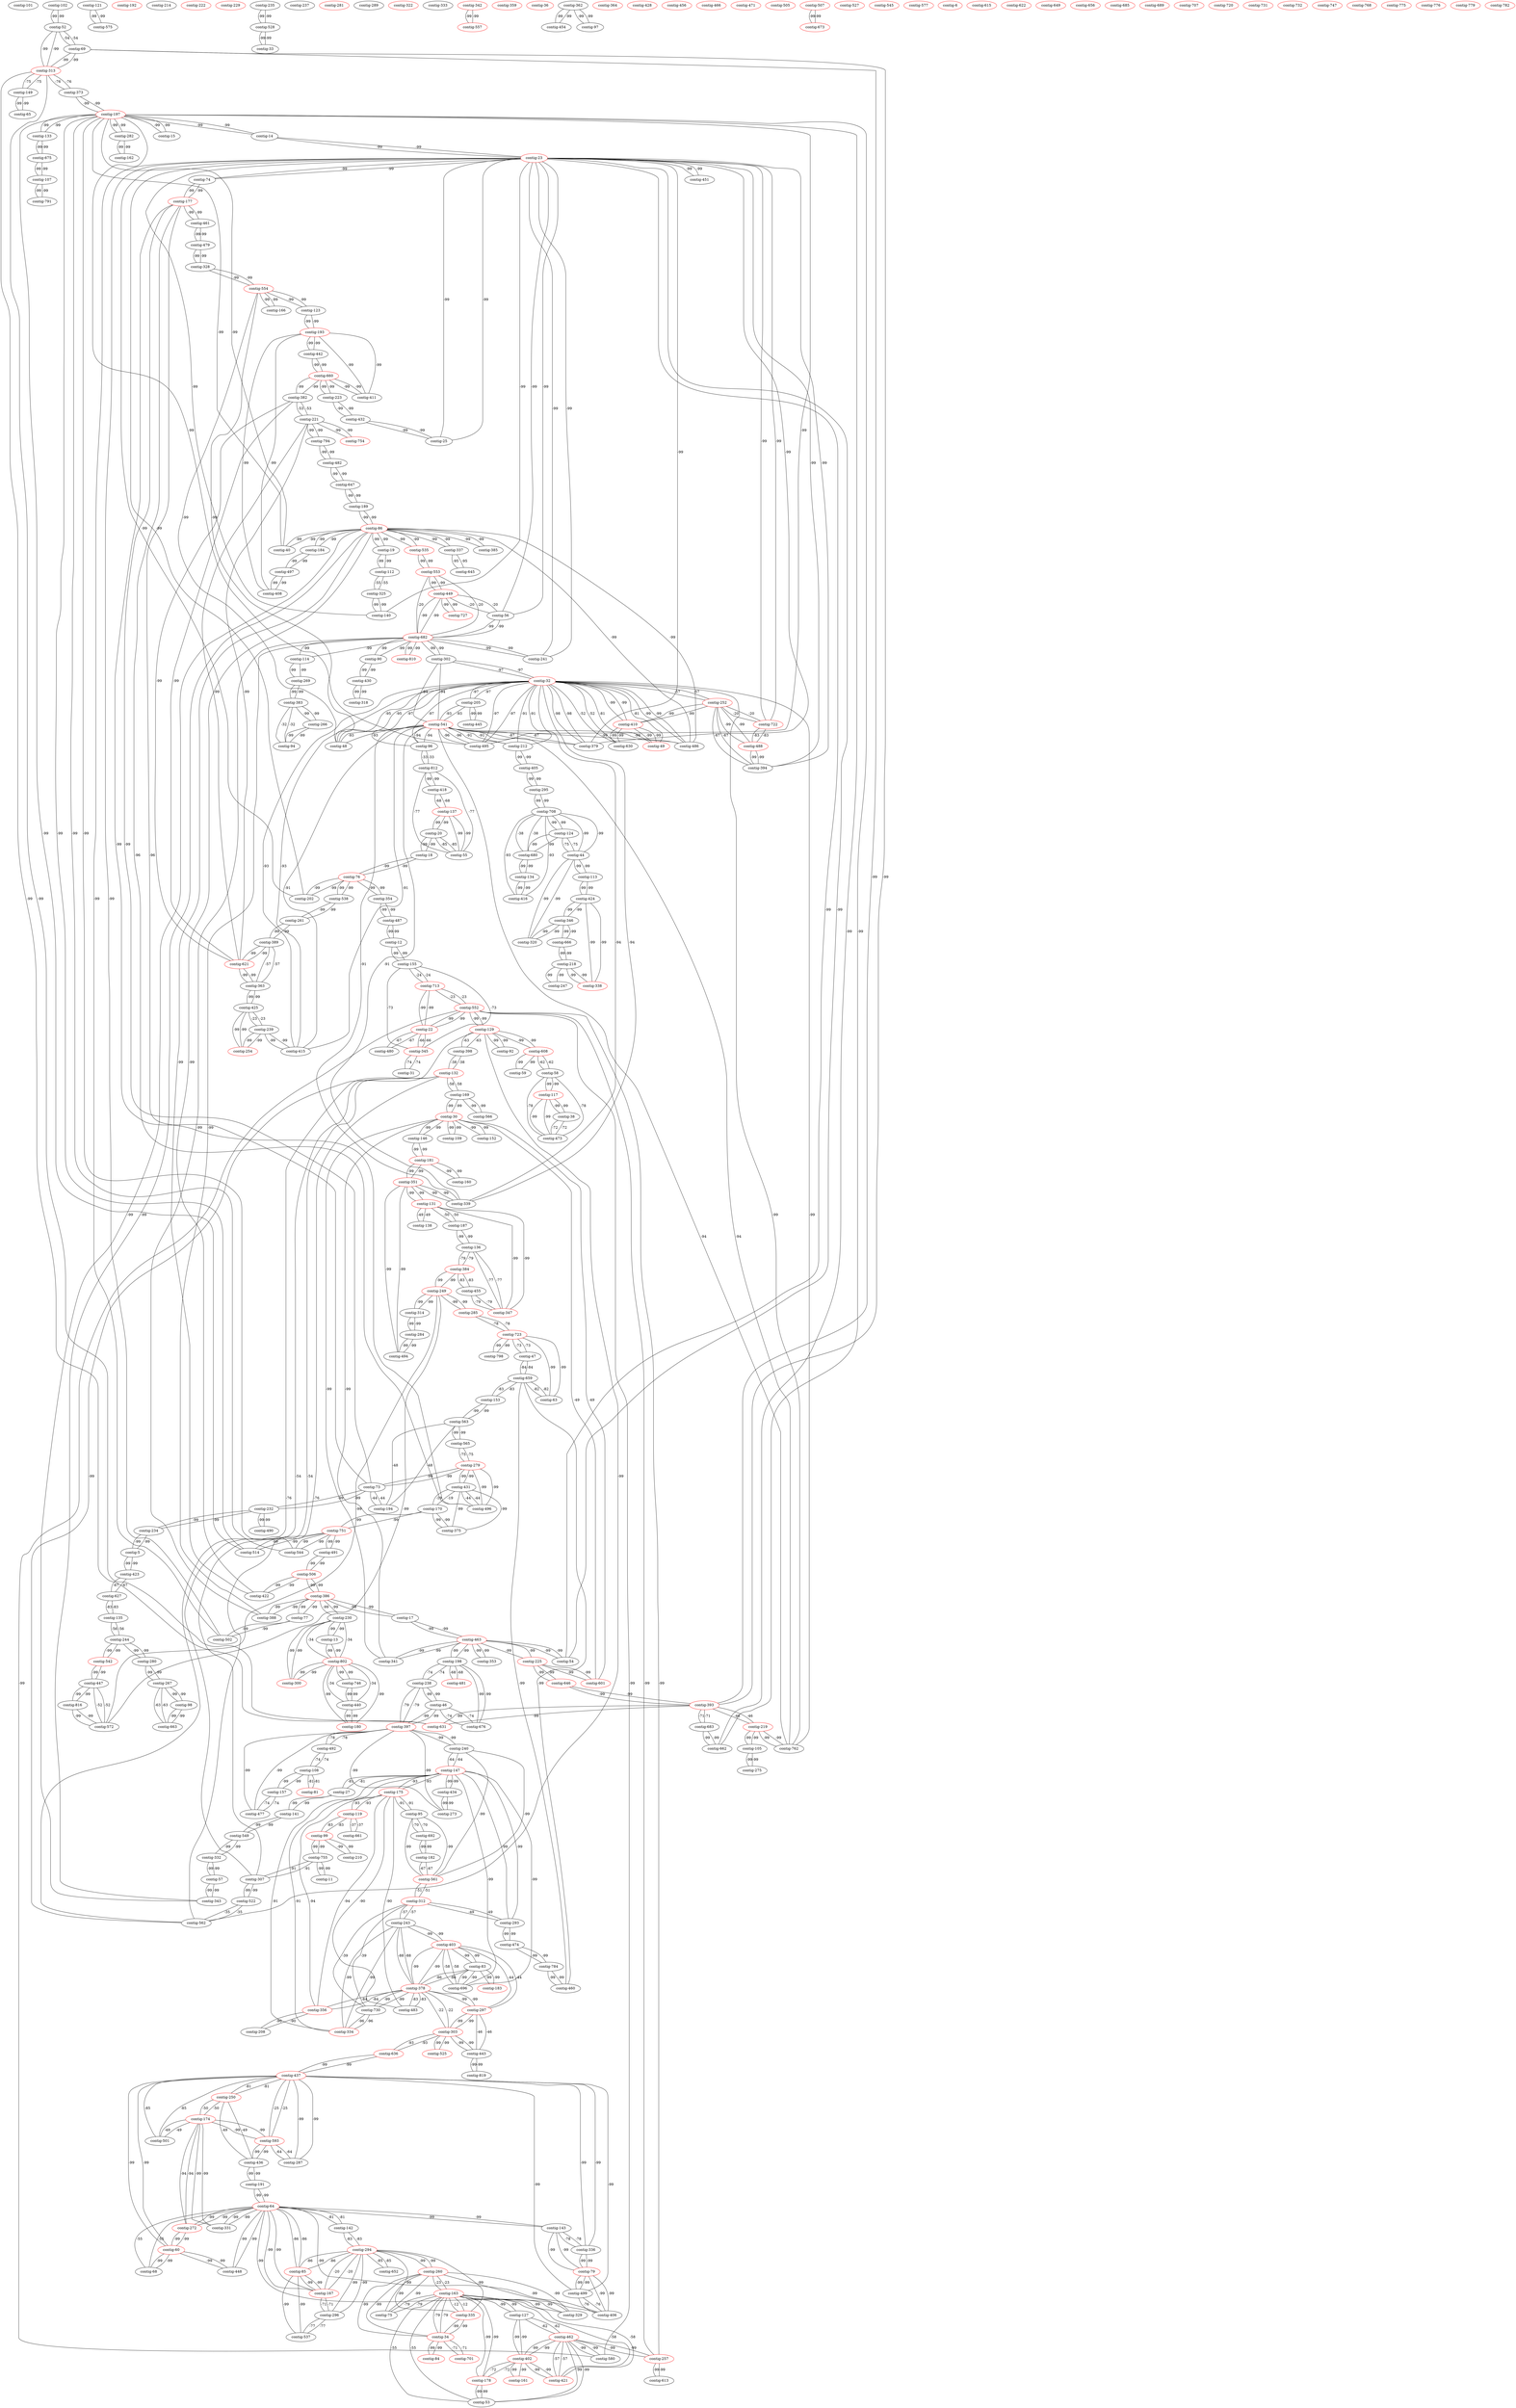 graph {
0 [color="black" label="contig-101"];
1 [color="black" label="contig-102"];
2 [color="black" label="contig-105"];
3 [color="black" label="contig-107"];
4 [color="black" label="contig-108"];
5 [color="black" label="contig-109"];
6 [color="black" label="contig-11"];
7 [color="black" label="contig-112"];
8 [color="black" label="contig-113"];
9 [color="black" label="contig-114"];
10 [color="red" label="contig-117"];
11 [color="red" label="contig-119"];
12 [color="black" label="contig-12"];
13 [color="black" label="contig-121"];
14 [color="black" label="contig-123"];
15 [color="black" label="contig-124"];
16 [color="black" label="contig-127"];
17 [color="red" label="contig-129"];
18 [color="black" label="contig-13"];
19 [color="red" label="contig-131"];
20 [color="red" label="contig-132"];
21 [color="black" label="contig-133"];
22 [color="black" label="contig-134"];
23 [color="black" label="contig-135"];
24 [color="black" label="contig-136"];
25 [color="red" label="contig-137"];
26 [color="black" label="contig-138"];
27 [color="black" label="contig-14"];
28 [color="black" label="contig-140"];
29 [color="black" label="contig-141"];
30 [color="black" label="contig-142"];
31 [color="black" label="contig-143"];
32 [color="black" label="contig-146"];
33 [color="red" label="contig-147"];
34 [color="black" label="contig-149"];
35 [color="black" label="contig-15"];
36 [color="black" label="contig-152"];
37 [color="black" label="contig-153"];
38 [color="black" label="contig-155"];
39 [color="black" label="contig-157"];
40 [color="black" label="contig-160"];
41 [color="red" label="contig-161"];
42 [color="black" label="contig-162"];
43 [color="red" label="contig-163"];
44 [color="black" label="contig-166"];
45 [color="red" label="contig-167"];
46 [color="black" label="contig-169"];
47 [color="black" label="contig-17"];
48 [color="black" label="contig-170"];
49 [color="red" label="contig-174"];
50 [color="red" label="contig-175"];
51 [color="red" label="contig-177"];
52 [color="red" label="contig-178"];
53 [color="black" label="contig-18"];
54 [color="red" label="contig-180"];
55 [color="red" label="contig-181"];
56 [color="black" label="contig-182"];
57 [color="red" label="contig-183"];
58 [color="black" label="contig-184"];
59 [color="black" label="contig-187"];
60 [color="black" label="contig-189"];
61 [color="black" label="contig-19"];
62 [color="black" label="contig-191"];
63 [color="red" label="contig-192"];
64 [color="red" label="contig-193"];
65 [color="black" label="contig-194"];
66 [color="red" label="contig-197"];
67 [color="black" label="contig-198"];
68 [color="black" label="contig-20"];
69 [color="black" label="contig-202"];
70 [color="black" label="contig-205"];
71 [color="black" label="contig-208"];
72 [color="black" label="contig-210"];
73 [color="black" label="contig-212"];
74 [color="black" label="contig-214"];
75 [color="black" label="contig-218"];
76 [color="red" label="contig-219"];
77 [color="red" label="contig-22"];
78 [color="black" label="contig-221"];
79 [color="red" label="contig-222"];
80 [color="black" label="contig-223"];
81 [color="red" label="contig-225"];
82 [color="red" label="contig-229"];
83 [color="red" label="contig-23"];
84 [color="black" label="contig-230"];
85 [color="black" label="contig-232"];
86 [color="black" label="contig-234"];
87 [color="black" label="contig-235"];
88 [color="black" label="contig-237"];
89 [color="black" label="contig-238"];
90 [color="black" label="contig-239"];
91 [color="black" label="contig-240"];
92 [color="black" label="contig-241"];
93 [color="black" label="contig-243"];
94 [color="black" label="contig-244"];
95 [color="black" label="contig-247"];
96 [color="red" label="contig-249"];
97 [color="black" label="contig-25"];
98 [color="red" label="contig-250"];
99 [color="red" label="contig-252"];
100 [color="red" label="contig-254"];
101 [color="red" label="contig-257"];
102 [color="red" label="contig-260"];
103 [color="black" label="contig-261"];
104 [color="black" label="contig-266"];
105 [color="black" label="contig-267"];
106 [color="black" label="contig-269"];
107 [color="black" label="contig-27"];
108 [color="red" label="contig-272"];
109 [color="black" label="contig-273"];
110 [color="black" label="contig-275"];
111 [color="red" label="contig-279"];
112 [color="black" label="contig-280"];
113 [color="red" label="contig-281"];
114 [color="black" label="contig-282"];
115 [color="black" label="contig-284"];
116 [color="red" label="contig-285"];
117 [color="black" label="contig-287"];
118 [color="black" label="contig-289"];
119 [color="black" label="contig-293"];
120 [color="red" label="contig-294"];
121 [color="black" label="contig-295"];
122 [color="black" label="contig-296"];
123 [color="red" label="contig-297"];
124 [color="red" label="contig-30"];
125 [color="red" label="contig-300"];
126 [color="black" label="contig-302"];
127 [color="red" label="contig-303"];
128 [color="black" label="contig-307"];
129 [color="black" label="contig-31"];
130 [color="red" label="contig-312"];
131 [color="red" label="contig-313"];
132 [color="black" label="contig-314"];
133 [color="black" label="contig-318"];
134 [color="red" label="contig-32"];
135 [color="black" label="contig-320"];
136 [color="red" label="contig-322"];
137 [color="black" label="contig-325"];
138 [color="black" label="contig-328"];
139 [color="black" label="contig-329"];
140 [color="black" label="contig-33"];
141 [color="black" label="contig-331"];
142 [color="black" label="contig-332"];
143 [color="black" label="contig-333"];
144 [color="red" label="contig-334"];
145 [color="red" label="contig-335"];
146 [color="black" label="contig-336"];
147 [color="black" label="contig-337"];
148 [color="red" label="contig-338"];
149 [color="black" label="contig-339"];
150 [color="red" label="contig-34"];
151 [color="black" label="contig-341"];
152 [color="red" label="contig-342"];
153 [color="black" label="contig-343"];
154 [color="red" label="contig-345"];
155 [color="black" label="contig-346"];
156 [color="red" label="contig-347"];
157 [color="red" label="contig-351"];
158 [color="black" label="contig-353"];
159 [color="black" label="contig-354"];
160 [color="red" label="contig-356"];
161 [color="red" label="contig-359"];
162 [color="red" label="contig-36"];
163 [color="black" label="contig-362"];
164 [color="black" label="contig-363"];
165 [color="red" label="contig-364"];
166 [color="black" label="contig-373"];
167 [color="black" label="contig-375"];
168 [color="red" label="contig-378"];
169 [color="black" label="contig-379"];
170 [color="black" label="contig-38"];
171 [color="black" label="contig-382"];
172 [color="black" label="contig-383"];
173 [color="red" label="contig-384"];
174 [color="black" label="contig-385"];
175 [color="red" label="contig-386"];
176 [color="black" label="contig-388"];
177 [color="black" label="contig-389"];
178 [color="red" label="contig-393"];
179 [color="black" label="contig-394"];
180 [color="red" label="contig-397"];
181 [color="black" label="contig-398"];
182 [color="black" label="contig-40"];
183 [color="red" label="contig-402"];
184 [color="red" label="contig-403"];
185 [color="black" label="contig-405"];
186 [color="black" label="contig-406"];
187 [color="black" label="contig-408"];
188 [color="red" label="contig-410"];
189 [color="black" label="contig-411"];
190 [color="black" label="contig-415"];
191 [color="black" label="contig-416"];
192 [color="black" label="contig-418"];
193 [color="red" label="contig-421"];
194 [color="black" label="contig-422"];
195 [color="black" label="contig-423"];
196 [color="black" label="contig-424"];
197 [color="black" label="contig-425"];
198 [color="red" label="contig-428"];
199 [color="black" label="contig-430"];
200 [color="black" label="contig-431"];
201 [color="black" label="contig-432"];
202 [color="black" label="contig-434"];
203 [color="black" label="contig-436"];
204 [color="red" label="contig-437"];
205 [color="black" label="contig-44"];
206 [color="black" label="contig-440"];
207 [color="black" label="contig-442"];
208 [color="black" label="contig-443"];
209 [color="black" label="contig-445"];
210 [color="black" label="contig-447"];
211 [color="black" label="contig-448"];
212 [color="red" label="contig-449"];
213 [color="black" label="contig-451"];
214 [color="black" label="contig-454"];
215 [color="black" label="contig-455"];
216 [color="red" label="contig-456"];
217 [color="black" label="contig-46"];
218 [color="black" label="contig-460"];
219 [color="black" label="contig-461"];
220 [color="red" label="contig-462"];
221 [color="red" label="contig-463"];
222 [color="red" label="contig-466"];
223 [color="black" label="contig-47"];
224 [color="red" label="contig-471"];
225 [color="black" label="contig-473"];
226 [color="black" label="contig-474"];
227 [color="black" label="contig-477"];
228 [color="black" label="contig-479"];
229 [color="black" label="contig-48"];
230 [color="black" label="contig-480"];
231 [color="red" label="contig-481"];
232 [color="black" label="contig-482"];
233 [color="black" label="contig-483"];
234 [color="black" label="contig-486"];
235 [color="black" label="contig-487"];
236 [color="red" label="contig-488"];
237 [color="red" label="contig-49"];
238 [color="black" label="contig-490"];
239 [color="black" label="contig-491"];
240 [color="black" label="contig-492"];
241 [color="black" label="contig-494"];
242 [color="black" label="contig-495"];
243 [color="black" label="contig-496"];
244 [color="black" label="contig-497"];
245 [color="black" label="contig-499"];
246 [color="black" label="contig-5"];
247 [color="black" label="contig-501"];
248 [color="black" label="contig-502"];
249 [color="red" label="contig-505"];
250 [color="red" label="contig-506"];
251 [color="red" label="contig-507"];
252 [color="black" label="contig-514"];
253 [color="black" label="contig-52"];
254 [color="black" label="contig-522"];
255 [color="red" label="contig-525"];
256 [color="red" label="contig-527"];
257 [color="black" label="contig-528"];
258 [color="black" label="contig-53"];
259 [color="red" label="contig-535"];
260 [color="black" label="contig-537"];
261 [color="black" label="contig-538"];
262 [color="black" label="contig-54"];
263 [color="red" label="contig-541"];
264 [color="red" label="contig-542"];
265 [color="black" label="contig-544"];
266 [color="red" label="contig-545"];
267 [color="black" label="contig-549"];
268 [color="black" label="contig-55"];
269 [color="red" label="contig-552"];
270 [color="red" label="contig-553"];
271 [color="red" label="contig-554"];
272 [color="red" label="contig-557"];
273 [color="black" label="contig-56"];
274 [color="red" label="contig-561"];
275 [color="black" label="contig-562"];
276 [color="black" label="contig-563"];
277 [color="black" label="contig-565"];
278 [color="black" label="contig-566"];
279 [color="black" label="contig-57"];
280 [color="black" label="contig-572"];
281 [color="black" label="contig-575"];
282 [color="red" label="contig-577"];
283 [color="black" label="contig-58"];
284 [color="black" label="contig-580"];
285 [color="black" label="contig-59"];
286 [color="red" label="contig-593"];
287 [color="red" label="contig-6"];
288 [color="red" label="contig-60"];
289 [color="red" label="contig-601"];
290 [color="red" label="contig-608"];
291 [color="black" label="contig-613"];
292 [color="red" label="contig-615"];
293 [color="red" label="contig-621"];
294 [color="red" label="contig-622"];
295 [color="black" label="contig-627"];
296 [color="black" label="contig-63"];
297 [color="black" label="contig-630"];
298 [color="red" label="contig-631"];
299 [color="red" label="contig-636"];
300 [color="red" label="contig-64"];
301 [color="black" label="contig-645"];
302 [color="red" label="contig-646"];
303 [color="black" label="contig-647"];
304 [color="red" label="contig-649"];
305 [color="black" label="contig-65"];
306 [color="black" label="contig-652"];
307 [color="red" label="contig-656"];
308 [color="black" label="contig-659"];
309 [color="red" label="contig-660"];
310 [color="black" label="contig-661"];
311 [color="black" label="contig-662"];
312 [color="black" label="contig-663"];
313 [color="black" label="contig-666"];
314 [color="red" label="contig-673"];
315 [color="black" label="contig-675"];
316 [color="black" label="contig-676"];
317 [color="black" label="contig-68"];
318 [color="black" label="contig-680"];
319 [color="red" label="contig-682"];
320 [color="black" label="contig-683"];
321 [color="red" label="contig-685"];
322 [color="red" label="contig-689"];
323 [color="black" label="contig-69"];
324 [color="black" label="contig-692"];
325 [color="black" label="contig-696"];
326 [color="red" label="contig-701"];
327 [color="red" label="contig-707"];
328 [color="black" label="contig-708"];
329 [color="red" label="contig-713"];
330 [color="red" label="contig-720"];
331 [color="red" label="contig-722"];
332 [color="red" label="contig-723"];
333 [color="red" label="contig-727"];
334 [color="black" label="contig-73"];
335 [color="black" label="contig-730"];
336 [color="red" label="contig-731"];
337 [color="red" label="contig-732"];
338 [color="black" label="contig-74"];
339 [color="black" label="contig-746"];
340 [color="red" label="contig-747"];
341 [color="black" label="contig-75"];
342 [color="red" label="contig-751"];
343 [color="red" label="contig-754"];
344 [color="black" label="contig-755"];
345 [color="red" label="contig-76"];
346 [color="black" label="contig-762"];
347 [color="red" label="contig-768"];
348 [color="black" label="contig-77"];
349 [color="red" label="contig-775"];
350 [color="red" label="contig-776"];
351 [color="red" label="contig-779"];
352 [color="red" label="contig-782"];
353 [color="black" label="contig-784"];
354 [color="red" label="contig-79"];
355 [color="black" label="contig-791"];
356 [color="black" label="contig-794"];
357 [color="black" label="contig-798"];
358 [color="red" label="contig-802"];
359 [color="red" label="contig-81"];
360 [color="red" label="contig-810"];
361 [color="black" label="contig-812"];
362 [color="black" label="contig-816"];
363 [color="black" label="contig-819"];
364 [color="black" label="contig-83"];
365 [color="red" label="contig-84"];
366 [color="red" label="contig-85"];
367 [color="red" label="contig-86"];
368 [color="black" label="contig-90"];
369 [color="black" label="contig-92"];
370 [color="black" label="contig-94"];
371 [color="black" label="contig-95"];
372 [color="black" label="contig-96"];
373 [color="black" label="contig-97"];
374 [color="black" label="contig-98"];
375 [color="red" label="contig-99"];
142 -- 279 [color="black" label="-99"];
142 -- 267 [color="black" label="-99"];
141 -- 300 [color="black" label="-99"];
141 -- 49 [color="black" label="-99"];
146 -- 31 [color="black" label="-78"];
146 -- 354 [color="black" label="-99"];
146 -- 204 [color="black" label="-99"];
147 -- 301 [color="black" label="-95"];
147 -- 367 [color="black" label="-99"];
144 -- 33 [color="black" label="-91"];
144 -- 335 [color="black" label="-96"];
144 -- 93 [color="black" label="-99"];
145 -- 43 [color="black" label="-12"];
145 -- 150 [color="black" label="-99"];
145 -- 120 [color="black" label="-99"];
148 -- 196 [color="black" label="-99"];
148 -- 75 [color="black" label="-99"];
149 -- 263 [color="black" label="-91"];
149 -- 134 [color="black" label="-94"];
149 -- 157 [color="black" label="-99"];
137 -- 28 [color="black" label="-99"];
137 -- 7 [color="black" label="-55"];
135 -- 205 [color="black" label="-99"];
135 -- 155 [color="black" label="-99"];
139 -- 43 [color="black" label="-99"];
139 -- 102 [color="black" label="-99"];
138 -- 228 [color="black" label="-99"];
138 -- 271 [color="black" label="-99"];
358 -- 339 [color="black" label="-99"];
358 -- 206 [color="black" label="-34"];
358 -- 125 [color="black" label="-99"];
358 -- 84 [color="black" label="-34"];
358 -- 54 [color="black" label="-99"];
358 -- 18 [color="black" label="-99"];
363 -- 208 [color="black" label="-99"];
362 -- 280 [color="black" label="-99"];
362 -- 210 [color="black" label="-99"];
361 -- 268 [color="black" label="-77"];
361 -- 192 [color="black" label="-99"];
361 -- 372 [color="black" label="-33"];
360 -- 319 [color="black" label="-99"];
319 -- 360 [color="black" label="-99"];
319 -- 270 [color="black" label="-20"];
319 -- 212 [color="black" label="-99"];
319 -- 176 [color="black" label="-99"];
319 -- 273 [color="black" label="-99"];
319 -- 92 [color="black" label="-99"];
319 -- 9 [color="black" label="-99"];
319 -- 368 [color="black" label="-99"];
319 -- 126 [color="black" label="-99"];
320 -- 178 [color="black" label="-71"];
320 -- 311 [color="black" label="-99"];
318 -- 22 [color="black" label="-99"];
318 -- 328 [color="black" label="-38"];
318 -- 15 [color="black" label="-99"];
325 -- 33 [color="black" label="-99"];
325 -- 184 [color="black" label="-58"];
325 -- 364 [color="black" label="-99"];
324 -- 56 [color="black" label="-99"];
324 -- 371 [color="black" label="-70"];
179 -- 99 [color="black" label="-67"];
179 -- 236 [color="black" label="-99"];
179 -- 83 [color="black" label="-99"];
180 -- 89 [color="black" label="-79"];
180 -- 217 [color="black" label="-99"];
180 -- 227 [color="black" label="-99"];
180 -- 240 [color="black" label="-78"];
180 -- 109 [color="black" label="-99"];
180 -- 91 [color="black" label="-99"];
178 -- 320 [color="black" label="-71"];
178 -- 76 [color="black" label="-46"];
178 -- 302 [color="black" label="-99"];
178 -- 323 [color="black" label="-99"];
178 -- 298 [color="black" label="-99"];
181 -- 20 [color="black" label="-38"];
181 -- 17 [color="black" label="-63"];
175 -- 176 [color="black" label="-99"];
175 -- 84 [color="black" label="-99"];
175 -- 47 [color="black" label="-99"];
175 -- 250 [color="black" label="-99"];
175 -- 348 [color="black" label="-99"];
174 -- 367 [color="black" label="-99"];
173 -- 96 [color="black" label="-99"];
173 -- 24 [color="black" label="-79"];
173 -- 215 [color="black" label="-83"];
172 -- 104 [color="black" label="-99"];
172 -- 370 [color="black" label="-32"];
172 -- 106 [color="black" label="-99"];
171 -- 78 [color="black" label="-53"];
171 -- 293 [color="black" label="-99"];
171 -- 309 [color="black" label="-99"];
177 -- 103 [color="black" label="-99"];
177 -- 293 [color="black" label="-99"];
177 -- 164 [color="black" label="-57"];
176 -- 319 [color="black" label="-99"];
176 -- 175 [color="black" label="-99"];
355 -- 3 [color="black" label="-99"];
356 -- 78 [color="black" label="-99"];
356 -- 232 [color="black" label="-99"];
357 -- 332 [color="black" label="-99"];
353 -- 226 [color="black" label="-99"];
353 -- 218 [color="black" label="-99"];
259 -- 367 [color="black" label="-99"];
259 -- 270 [color="black" label="-99"];
260 -- 122 [color="black" label="-77"];
260 -- 366 [color="black" label="-99"];
261 -- 103 [color="black" label="-99"];
261 -- 345 [color="black" label="-99"];
254 -- 128 [color="black" label="-99"];
254 -- 275 [color="black" label="-35"];
255 -- 127 [color="black" label="-99"];
257 -- 140 [color="black" label="-99"];
257 -- 87 [color="black" label="-99"];
252 -- 66 [color="black" label="-99"];
252 -- 342 [color="black" label="-99"];
247 -- 204 [color="black" label="-85"];
247 -- 49 [color="black" label="-49"];
248 -- 348 [color="black" label="-99"];
248 -- 83 [color="black" label="-99"];
251 -- 314 [color="black" label="-99"];
250 -- 194 [color="black" label="-99"];
250 -- 239 [color="black" label="-99"];
250 -- 175 [color="black" label="-99"];
78 -- 171 [color="black" label="-53"];
78 -- 293 [color="black" label="-99"];
78 -- 356 [color="black" label="-99"];
78 -- 343 [color="black" label="-99"];
80 -- 309 [color="black" label="-99"];
80 -- 201 [color="black" label="-99"];
81 -- 302 [color="black" label="-99"];
81 -- 289 [color="black" label="-99"];
81 -- 221 [color="black" label="-99"];
281 -- 13 [color="black" label="-99"];
280 -- 362 [color="black" label="-99"];
280 -- 210 [color="black" label="-52"];
280 -- 96 [color="black" label="-99"];
85 -- 86 [color="black" label="-99"];
85 -- 334 [color="black" label="-99"];
85 -- 238 [color="black" label="-99"];
84 -- 175 [color="black" label="-99"];
84 -- 358 [color="black" label="-34"];
84 -- 18 [color="black" label="-99"];
84 -- 125 [color="black" label="-99"];
87 -- 257 [color="black" label="-99"];
86 -- 246 [color="black" label="-99"];
86 -- 85 [color="black" label="-99"];
90 -- 190 [color="black" label="-99"];
90 -- 100 [color="black" label="-99"];
90 -- 197 [color="black" label="-23"];
89 -- 67 [color="black" label="-74"];
89 -- 180 [color="black" label="-79"];
89 -- 217 [color="black" label="-99"];
278 -- 46 [color="black" label="-99"];
277 -- 276 [color="black" label="-99"];
277 -- 111 [color="black" label="-75"];
276 -- 277 [color="black" label="-99"];
276 -- 65 [color="black" label="-48"];
276 -- 37 [color="black" label="-99"];
275 -- 17 [color="black" label="-99"];
275 -- 254 [color="black" label="-35"];
275 -- 20 [color="black" label="-76"];
274 -- 56 [color="black" label="-67"];
274 -- 91 [color="black" label="-99"];
274 -- 371 [color="black" label="-99"];
274 -- 130 [color="black" label="-51"];
329 -- 38 [color="black" label="-24"];
329 -- 269 [color="black" label="-23"];
329 -- 77 [color="black" label="-99"];
64 -- 189 [color="black" label="-99"];
64 -- 207 [color="black" label="-99"];
64 -- 14 [color="black" label="-99"];
64 -- 187 [color="black" label="-99"];
62 -- 203 [color="black" label="-99"];
62 -- 300 [color="black" label="-99"];
66 -- 182 [color="black" label="-99"];
66 -- 35 [color="black" label="-99"];
66 -- 27 [color="black" label="-99"];
66 -- 114 [color="black" label="-99"];
66 -- 311 [color="black" label="-99"];
66 -- 252 [color="black" label="-99"];
66 -- 265 [color="black" label="-99"];
66 -- 21 [color="black" label="-99"];
66 -- 166 [color="black" label="-99"];
66 -- 242 [color="black" label="-99"];
65 -- 334 [color="black" label="-44"];
65 -- 276 [color="black" label="-48"];
67 -- 221 [color="black" label="-99"];
67 -- 89 [color="black" label="-74"];
67 -- 316 [color="black" label="-99"];
67 -- 231 [color="black" label="-68"];
70 -- 263 [color="black" label="-93"];
70 -- 134 [color="black" label="-97"];
70 -- 209 [color="black" label="-99"];
69 -- 83 [color="black" label="-99"];
69 -- 345 [color="black" label="-99"];
71 -- 160 [color="black" label="-90"];
269 -- 101 [color="black" label="-99"];
269 -- 284 [color="black" label="-99"];
269 -- 329 [color="black" label="-23"];
269 -- 17 [color="black" label="-99"];
269 -- 77 [color="black" label="-99"];
270 -- 259 [color="black" label="-99"];
270 -- 319 [color="black" label="-20"];
270 -- 212 [color="black" label="-99"];
272 -- 152 [color="black" label="-99"];
271 -- 44 [color="black" label="-99"];
271 -- 14 [color="black" label="-99"];
271 -- 138 [color="black" label="-99"];
271 -- 229 [color="black" label="-99"];
328 -- 318 [color="black" label="-38"];
328 -- 15 [color="black" label="-99"];
328 -- 121 [color="black" label="-99"];
328 -- 205 [color="black" label="-99"];
328 -- 191 [color="black" label="-93"];
326 -- 150 [color="black" label="-71"];
58 -- 244 [color="black" label="-99"];
58 -- 367 [color="black" label="-99"];
59 -- 24 [color="black" label="-99"];
59 -- 19 [color="black" label="-50"];
55 -- 40 [color="black" label="-99"];
55 -- 32 [color="black" label="-99"];
55 -- 157 [color="black" label="-99"];
54 -- 206 [color="black" label="-99"];
54 -- 358 [color="black" label="-99"];
57 -- 364 [color="black" label="-99"];
56 -- 324 [color="black" label="-99"];
56 -- 274 [color="black" label="-67"];
60 -- 303 [color="black" label="-99"];
60 -- 367 [color="black" label="-99"];
76 -- 346 [color="black" label="-99"];
76 -- 2 [color="black" label="-99"];
76 -- 178 [color="black" label="-46"];
75 -- 95 [color="black" label="-99"];
75 -- 148 [color="black" label="-99"];
75 -- 313 [color="black" label="-99"];
72 -- 375 [color="black" label="-99"];
73 -- 263 [color="black" label="-91"];
73 -- 134 [color="black" label="-91"];
73 -- 185 [color="black" label="-99"];
265 -- 342 [color="black" label="-99"];
265 -- 66 [color="black" label="-99"];
263 -- 149 [color="black" label="-91"];
263 -- 70 [color="black" label="-93"];
263 -- 73 [color="black" label="-91"];
263 -- 229 [color="black" label="-93"];
263 -- 346 [color="black" label="-94"];
263 -- 190 [color="black" label="-91"];
263 -- 372 [color="black" label="-94"];
263 -- 169 [color="black" label="-87"];
263 -- 234 [color="black" label="-99"];
263 -- 242 [color="black" label="-96"];
263 -- 126 [color="black" label="-94"];
264 -- 94 [color="black" label="-99"];
264 -- 210 [color="black" label="-99"];
267 -- 29 [color="black" label="-99"];
267 -- 142 [color="black" label="-99"];
335 -- 168 [color="black" label="-99"];
335 -- 144 [color="black" label="-96"];
335 -- 130 [color="black" label="-39"];
52 -- 258 [color="black" label="-99"];
52 -- 183 [color="black" label="-72"];
52 -- 43 [color="black" label="-99"];
48 -- 342 [color="black" label="-99"];
48 -- 200 [color="black" label="-19"];
48 -- 167 [color="black" label="-99"];
49 -- 247 [color="black" label="-49"];
49 -- 286 [color="black" label="-99"];
49 -- 98 [color="black" label="-50"];
49 -- 141 [color="black" label="-99"];
49 -- 108 [color="black" label="-94"];
50 -- 33 [color="black" label="-93"];
50 -- 11 [color="black" label="-93"];
50 -- 371 [color="black" label="-91"];
50 -- 160 [color="black" label="-94"];
50 -- 233 [color="black" label="-90"];
51 -- 338 [color="black" label="-99"];
51 -- 219 [color="black" label="-99"];
51 -- 334 [color="black" label="-99"];
51 -- 243 [color="black" label="-96"];
106 -- 9 [color="black" label="-99"];
106 -- 172 [color="black" label="-99"];
104 -- 370 [color="black" label="-99"];
104 -- 172 [color="black" label="-99"];
105 -- 112 [color="black" label="-99"];
105 -- 312 [color="black" label="-63"];
105 -- 374 [color="black" label="-99"];
102 -- 120 [color="black" label="-99"];
102 -- 139 [color="black" label="-99"];
102 -- 43 [color="black" label="-23"];
102 -- 341 [color="black" label="-99"];
102 -- 150 [color="black" label="-99"];
103 -- 177 [color="black" label="-99"];
103 -- 261 [color="black" label="-99"];
332 -- 116 [color="black" label="-78"];
332 -- 357 [color="black" label="-99"];
332 -- 223 [color="black" label="-73"];
332 -- 296 [color="black" label="-99"];
331 -- 83 [color="black" label="-99"];
331 -- 99 [color="black" label="-20"];
331 -- 236 [color="black" label="-83"];
333 -- 212 [color="black" label="-99"];
46 -- 278 [color="black" label="-99"];
46 -- 20 [color="black" label="-58"];
46 -- 124 [color="black" label="-99"];
43 -- 52 [color="black" label="-99"];
43 -- 258 [color="black" label="-55"];
43 -- 16 [color="black" label="-99"];
43 -- 193 [color="black" label="-58"];
43 -- 145 [color="black" label="-12"];
43 -- 139 [color="black" label="-99"];
43 -- 102 [color="black" label="-23"];
43 -- 341 [color="black" label="-79"];
43 -- 150 [color="black" label="-79"];
42 -- 114 [color="black" label="-99"];
41 -- 183 [color="black" label="-99"];
40 -- 55 [color="black" label="-99"];
45 -- 300 [color="black" label="-99"];
45 -- 120 [color="black" label="-20"];
45 -- 122 [color="black" label="-71"];
45 -- 366 [color="black" label="-99"];
44 -- 271 [color="black" label="-99"];
111 -- 277 [color="black" label="-75"];
111 -- 200 [color="black" label="-99"];
111 -- 334 [color="black" label="-99"];
111 -- 243 [color="black" label="-99"];
110 -- 2 [color="black" label="-99"];
109 -- 202 [color="black" label="-99"];
109 -- 180 [color="black" label="-99"];
108 -- 300 [color="black" label="-99"];
108 -- 49 [color="black" label="-94"];
108 -- 288 [color="black" label="-99"];
182 -- 367 [color="black" label="-99"];
182 -- 66 [color="black" label="-99"];
205 -- 135 [color="black" label="-99"];
205 -- 8 [color="black" label="-99"];
205 -- 328 [color="black" label="-99"];
205 -- 15 [color="black" label="-75"];
217 -- 180 [color="black" label="-99"];
217 -- 89 [color="black" label="-99"];
217 -- 316 [color="black" label="-74"];
223 -- 308 [color="black" label="-84"];
223 -- 332 [color="black" label="-73"];
229 -- 263 [color="black" label="-93"];
229 -- 134 [color="black" label="-95"];
229 -- 271 [color="black" label="-99"];
237 -- 134 [color="black" label="-81"];
237 -- 188 [color="black" label="-99"];
39 -- 4 [color="black" label="-99"];
39 -- 227 [color="black" label="-74"];
38 -- 12 [color="black" label="-99"];
38 -- 329 [color="black" label="-24"];
38 -- 154 [color="black" label="-73"];
36 -- 124 [color="black" label="-99"];
37 -- 276 [color="black" label="-99"];
37 -- 308 [color="black" label="-83"];
343 -- 78 [color="black" label="-99"];
344 -- 375 [color="black" label="-99"];
344 -- 6 [color="black" label="-99"];
344 -- 128 [color="black" label="-91"];
342 -- 265 [color="black" label="-99"];
342 -- 239 [color="black" label="-99"];
342 -- 252 [color="black" label="-99"];
342 -- 48 [color="black" label="-99"];
258 -- 52 [color="black" label="-99"];
258 -- 43 [color="black" label="-55"];
258 -- 220 [color="black" label="-99"];
253 -- 323 [color="black" label="-54"];
253 -- 131 [color="black" label="-99"];
253 -- 1 [color="black" label="-99"];
279 -- 153 [color="black" label="-99"];
279 -- 142 [color="black" label="-99"];
273 -- 83 [color="black" label="-99"];
273 -- 319 [color="black" label="-99"];
273 -- 212 [color="black" label="-20"];
268 -- 361 [color="black" label="-77"];
268 -- 25 [color="black" label="-99"];
268 -- 68 [color="black" label="-85"];
262 -- 83 [color="black" label="-99"];
262 -- 221 [color="black" label="-99"];
285 -- 290 [color="black" label="-99"];
283 -- 290 [color="black" label="-62"];
283 -- 10 [color="black" label="-99"];
283 -- 225 [color="black" label="-78"];
93 -- 184 [color="black" label="-99"];
93 -- 168 [color="black" label="-88"];
93 -- 144 [color="black" label="-99"];
93 -- 130 [color="black" label="-57"];
91 -- 274 [color="black" label="-99"];
91 -- 33 [color="black" label="-64"];
91 -- 180 [color="black" label="-99"];
92 -- 83 [color="black" label="-99"];
92 -- 319 [color="black" label="-99"];
95 -- 75 [color="black" label="-99"];
94 -- 112 [color="black" label="-99"];
94 -- 264 [color="black" label="-99"];
94 -- 23 [color="black" label="-56"];
96 -- 280 [color="black" label="-99"];
96 -- 116 [color="black" label="-99"];
96 -- 173 [color="black" label="-99"];
96 -- 132 [color="black" label="-99"];
286 -- 117 [color="black" label="-64"];
286 -- 204 [color="black" label="-25"];
286 -- 49 [color="black" label="-99"];
286 -- 203 [color="black" label="-99"];
339 -- 358 [color="black" label="-99"];
339 -- 206 [color="black" label="-99"];
29 -- 267 [color="black" label="-99"];
29 -- 107 [color="black" label="-99"];
28 -- 83 [color="black" label="-99"];
28 -- 137 [color="black" label="-99"];
31 -- 300 [color="black" label="-99"];
31 -- 146 [color="black" label="-78"];
31 -- 354 [color="black" label="-99"];
30 -- 300 [color="black" label="-81"];
30 -- 120 [color="black" label="-83"];
33 -- 91 [color="black" label="-64"];
33 -- 107 [color="black" label="-81"];
33 -- 119 [color="black" label="-99"];
33 -- 202 [color="black" label="-99"];
33 -- 144 [color="black" label="-91"];
33 -- 325 [color="black" label="-99"];
33 -- 50 [color="black" label="-93"];
32 -- 124 [color="black" label="-99"];
32 -- 55 [color="black" label="-99"];
34 -- 131 [color="black" label="-75"];
34 -- 305 [color="black" label="-99"];
300 -- 45 [color="black" label="-99"];
300 -- 30 [color="black" label="-81"];
300 -- 366 [color="black" label="-86"];
300 -- 141 [color="black" label="-99"];
300 -- 62 [color="black" label="-99"];
300 -- 108 [color="black" label="-99"];
300 -- 31 [color="black" label="-99"];
300 -- 317 [color="black" label="-55"];
300 -- 186 [color="black" label="-99"];
300 -- 211 [color="black" label="-99"];
305 -- 34 [color="black" label="-99"];
296 -- 332 [color="black" label="-99"];
296 -- 308 [color="black" label="-82"];
288 -- 108 [color="black" label="-99"];
288 -- 317 [color="black" label="-99"];
288 -- 211 [color="black" label="-99"];
288 -- 204 [color="black" label="-99"];
317 -- 288 [color="black" label="-99"];
317 -- 300 [color="black" label="-55"];
323 -- 253 [color="black" label="-54"];
323 -- 131 [color="black" label="-99"];
323 -- 178 [color="black" label="-99"];
100 -- 90 [color="black" label="-99"];
100 -- 197 [color="black" label="-99"];
101 -- 220 [color="black" label="-99"];
101 -- 291 [color="black" label="-99"];
101 -- 269 [color="black" label="-99"];
98 -- 49 [color="black" label="-50"];
98 -- 203 [color="black" label="-49"];
98 -- 204 [color="black" label="-81"];
99 -- 179 [color="black" label="-67"];
99 -- 331 [color="black" label="-20"];
99 -- 236 [color="black" label="-99"];
99 -- 134 [color="black" label="-57"];
99 -- 188 [color="black" label="-99"];
284 -- 220 [color="black" label="-99"];
284 -- 269 [color="black" label="-99"];
22 -- 191 [color="black" label="-99"];
22 -- 318 [color="black" label="-99"];
23 -- 94 [color="black" label="-56"];
23 -- 295 [color="black" label="-83"];
24 -- 59 [color="black" label="-99"];
24 -- 156 [color="black" label="-77"];
24 -- 173 [color="black" label="-79"];
25 -- 268 [color="black" label="-99"];
25 -- 192 [color="black" label="-68"];
25 -- 68 [color="black" label="-99"];
19 -- 157 [color="black" label="-99"];
19 -- 59 [color="black" label="-50"];
19 -- 26 [color="black" label="-49"];
19 -- 156 [color="black" label="-99"];
20 -- 46 [color="black" label="-58"];
20 -- 128 [color="black" label="-54"];
20 -- 181 [color="black" label="-38"];
20 -- 275 [color="black" label="-76"];
21 -- 66 [color="black" label="-99"];
21 -- 315 [color="black" label="-99"];
26 -- 19 [color="black" label="-49"];
354 -- 31 [color="black" label="-99"];
354 -- 186 [color="black" label="-99"];
354 -- 146 [color="black" label="-99"];
354 -- 245 [color="black" label="-99"];
334 -- 65 [color="black" label="-44"];
334 -- 111 [color="black" label="-99"];
334 -- 85 [color="black" label="-99"];
334 -- 51 [color="black" label="-99"];
341 -- 102 [color="black" label="-99"];
341 -- 43 [color="black" label="-79"];
338 -- 83 [color="black" label="-99"];
338 -- 51 [color="black" label="-99"];
348 -- 248 [color="black" label="-99"];
348 -- 175 [color="black" label="-99"];
345 -- 69 [color="black" label="-99"];
345 -- 159 [color="black" label="-99"];
345 -- 261 [color="black" label="-99"];
345 -- 53 [color="black" label="-99"];
346 -- 76 [color="black" label="-99"];
346 -- 263 [color="black" label="-94"];
346 -- 134 [color="black" label="-99"];
16 -- 43 [color="black" label="-99"];
16 -- 183 [color="black" label="-99"];
16 -- 220 [color="black" label="-62"];
15 -- 318 [color="black" label="-99"];
15 -- 328 [color="black" label="-99"];
15 -- 205 [color="black" label="-75"];
14 -- 64 [color="black" label="-99"];
14 -- 271 [color="black" label="-99"];
13 -- 281 [color="black" label="-99"];
17 -- 181 [color="black" label="-63"];
17 -- 275 [color="black" label="-99"];
17 -- 369 [color="black" label="-99"];
17 -- 290 [color="black" label="-99"];
17 -- 269 [color="black" label="-99"];
11 -- 375 [color="black" label="-83"];
11 -- 50 [color="black" label="-93"];
11 -- 310 [color="black" label="-37"];
7 -- 137 [color="black" label="-55"];
7 -- 61 [color="black" label="-99"];
8 -- 205 [color="black" label="-99"];
8 -- 196 [color="black" label="-99"];
10 -- 170 [color="black" label="-99"];
10 -- 225 [color="black" label="-99"];
10 -- 283 [color="black" label="-99"];
9 -- 106 [color="black" label="-99"];
9 -- 319 [color="black" label="-99"];
61 -- 7 [color="black" label="-99"];
61 -- 367 [color="black" label="-99"];
53 -- 68 [color="black" label="-99"];
53 -- 345 [color="black" label="-99"];
47 -- 175 [color="black" label="-99"];
47 -- 221 [color="black" label="-99"];
35 -- 66 [color="black" label="-99"];
27 -- 83 [color="black" label="-99"];
27 -- 66 [color="black" label="-99"];
18 -- 358 [color="black" label="-99"];
18 -- 84 [color="black" label="-99"];
12 -- 235 [color="black" label="-99"];
12 -- 38 [color="black" label="-99"];
6 -- 344 [color="black" label="-99"];
117 -- 204 [color="black" label="-99"];
117 -- 286 [color="black" label="-64"];
115 -- 132 [color="black" label="-99"];
115 -- 241 [color="black" label="-99"];
116 -- 332 [color="black" label="-78"];
116 -- 96 [color="black" label="-99"];
114 -- 66 [color="black" label="-99"];
114 -- 42 [color="black" label="-99"];
112 -- 105 [color="black" label="-99"];
112 -- 94 [color="black" label="-99"];
5 -- 124 [color="black" label="-99"];
4 -- 39 [color="black" label="-99"];
4 -- 359 [color="black" label="-81"];
4 -- 240 [color="black" label="-74"];
2 -- 76 [color="black" label="-99"];
2 -- 110 [color="black" label="-99"];
3 -- 355 [color="black" label="-99"];
3 -- 315 [color="black" label="-99"];
1 -- 253 [color="black" label="-99"];
77 -- 269 [color="black" label="-99"];
77 -- 329 [color="black" label="-99"];
77 -- 154 [color="black" label="-66"];
77 -- 230 [color="black" label="-67"];
83 -- 248 [color="black" label="-99"];
83 -- 69 [color="black" label="-99"];
83 -- 273 [color="black" label="-99"];
83 -- 262 [color="black" label="-99"];
83 -- 92 [color="black" label="-99"];
83 -- 28 [color="black" label="-99"];
83 -- 338 [color="black" label="-99"];
83 -- 27 [color="black" label="-99"];
83 -- 97 [color="black" label="-99"];
83 -- 213 [color="black" label="-99"];
83 -- 169 [color="black" label="-99"];
83 -- 179 [color="black" label="-99"];
83 -- 331 [color="black" label="-99"];
68 -- 268 [color="black" label="-85"];
68 -- 25 [color="black" label="-99"];
68 -- 53 [color="black" label="-99"];
107 -- 33 [color="black" label="-81"];
107 -- 29 [color="black" label="-99"];
97 -- 83 [color="black" label="-99"];
97 -- 201 [color="black" label="-99"];
119 -- 226 [color="black" label="-99"];
119 -- 33 [color="black" label="-99"];
119 -- 130 [color="black" label="-49"];
121 -- 328 [color="black" label="-99"];
121 -- 185 [color="black" label="-99"];
120 -- 145 [color="black" label="-99"];
120 -- 102 [color="black" label="-99"];
120 -- 45 [color="black" label="-20"];
120 -- 30 [color="black" label="-83"];
120 -- 122 [color="black" label="-99"];
120 -- 366 [color="black" label="-86"];
120 -- 306 [color="black" label="-85"];
123 -- 208 [color="black" label="-46"];
123 -- 127 [color="black" label="-99"];
123 -- 184 [color="black" label="-44"];
123 -- 168 [color="black" label="-99"];
122 -- 260 [color="black" label="-77"];
122 -- 45 [color="black" label="-71"];
122 -- 120 [color="black" label="-99"];
150 -- 145 [color="black" label="-99"];
150 -- 102 [color="black" label="-99"];
150 -- 326 [color="black" label="-71"];
150 -- 43 [color="black" label="-79"];
150 -- 365 [color="black" label="-99"];
129 -- 154 [color="black" label="-74"];
124 -- 289 [color="black" label="-49"];
124 -- 46 [color="black" label="-99"];
124 -- 36 [color="black" label="-99"];
124 -- 32 [color="black" label="-99"];
124 -- 5 [color="black" label="-99"];
124 -- 151 [color="black" label="-99"];
140 -- 257 [color="black" label="-99"];
134 -- 237 [color="black" label="-81"];
134 -- 99 [color="black" label="-57"];
134 -- 188 [color="black" label="-99"];
134 -- 297 [color="black" label="-52"];
134 -- 149 [color="black" label="-94"];
134 -- 70 [color="black" label="-97"];
134 -- 73 [color="black" label="-91"];
134 -- 229 [color="black" label="-95"];
134 -- 346 [color="black" label="-99"];
134 -- 190 [color="black" label="-93"];
134 -- 372 [color="black" label="-97"];
134 -- 169 [color="black" label="-98"];
134 -- 234 [color="black" label="-99"];
134 -- 242 [color="black" label="-97"];
134 -- 126 [color="black" label="-97"];
170 -- 10 [color="black" label="-99"];
170 -- 225 [color="black" label="-72"];
183 -- 52 [color="black" label="-72"];
183 -- 16 [color="black" label="-99"];
183 -- 193 [color="black" label="-99"];
183 -- 41 [color="black" label="-99"];
183 -- 220 [color="black" label="-99"];
184 -- 325 [color="black" label="-58"];
184 -- 93 [color="black" label="-99"];
184 -- 364 [color="black" label="-99"];
184 -- 123 [color="black" label="-44"];
184 -- 168 [color="black" label="-99"];
185 -- 121 [color="black" label="-99"];
185 -- 73 [color="black" label="-99"];
186 -- 300 [color="black" label="-99"];
186 -- 354 [color="black" label="-99"];
186 -- 245 [color="black" label="-76"];
187 -- 244 [color="black" label="-99"];
187 -- 64 [color="black" label="-99"];
189 -- 64 [color="black" label="-99"];
189 -- 309 [color="black" label="-99"];
188 -- 134 [color="black" label="-99"];
188 -- 237 [color="black" label="-99"];
188 -- 99 [color="black" label="-99"];
188 -- 297 [color="black" label="-99"];
191 -- 22 [color="black" label="-99"];
191 -- 328 [color="black" label="-93"];
190 -- 263 [color="black" label="-91"];
190 -- 134 [color="black" label="-93"];
190 -- 90 [color="black" label="-99"];
192 -- 361 [color="black" label="-99"];
192 -- 25 [color="black" label="-68"];
196 -- 155 [color="black" label="-99"];
196 -- 148 [color="black" label="-99"];
196 -- 8 [color="black" label="-99"];
197 -- 164 [color="black" label="-99"];
197 -- 90 [color="black" label="-23"];
197 -- 100 [color="black" label="-99"];
194 -- 250 [color="black" label="-99"];
194 -- 367 [color="black" label="-99"];
195 -- 246 [color="black" label="-99"];
195 -- 295 [color="black" label="-67"];
193 -- 183 [color="black" label="-99"];
193 -- 220 [color="black" label="-57"];
193 -- 43 [color="black" label="-58"];
309 -- 189 [color="black" label="-99"];
309 -- 207 [color="black" label="-99"];
309 -- 171 [color="black" label="-99"];
309 -- 80 [color="black" label="-99"];
310 -- 11 [color="black" label="-37"];
311 -- 320 [color="black" label="-99"];
311 -- 66 [color="black" label="-99"];
312 -- 105 [color="black" label="-63"];
312 -- 374 [color="black" label="-99"];
313 -- 155 [color="black" label="-99"];
313 -- 75 [color="black" label="-99"];
365 -- 150 [color="black" label="-99"];
366 -- 260 [color="black" label="-99"];
366 -- 45 [color="black" label="-99"];
366 -- 300 [color="black" label="-86"];
366 -- 120 [color="black" label="-86"];
367 -- 174 [color="black" label="-99"];
367 -- 259 [color="black" label="-99"];
367 -- 60 [color="black" label="-99"];
367 -- 147 [color="black" label="-99"];
367 -- 58 [color="black" label="-99"];
367 -- 182 [color="black" label="-99"];
367 -- 61 [color="black" label="-99"];
367 -- 194 [color="black" label="-99"];
367 -- 153 [color="black" label="-99"];
367 -- 234 [color="black" label="-99"];
359 -- 4 [color="black" label="-81"];
364 -- 325 [color="black" label="-99"];
364 -- 57 [color="black" label="-99"];
364 -- 184 [color="black" label="-99"];
364 -- 168 [color="black" label="-86"];
200 -- 111 [color="black" label="-99"];
200 -- 243 [color="black" label="-44"];
200 -- 48 [color="black" label="-19"];
200 -- 167 [color="black" label="-99"];
199 -- 133 [color="black" label="-99"];
199 -- 368 [color="black" label="-99"];
201 -- 97 [color="black" label="-99"];
201 -- 80 [color="black" label="-99"];
202 -- 33 [color="black" label="-99"];
202 -- 109 [color="black" label="-99"];
204 -- 146 [color="black" label="-99"];
204 -- 247 [color="black" label="-85"];
204 -- 286 [color="black" label="-25"];
204 -- 288 [color="black" label="-99"];
204 -- 98 [color="black" label="-81"];
204 -- 117 [color="black" label="-99"];
204 -- 245 [color="black" label="-99"];
204 -- 299 [color="black" label="-99"];
203 -- 62 [color="black" label="-99"];
203 -- 286 [color="black" label="-99"];
203 -- 98 [color="black" label="-49"];
314 -- 251 [color="black" label="-99"];
316 -- 217 [color="black" label="-74"];
316 -- 67 [color="black" label="-99"];
315 -- 21 [color="black" label="-99"];
315 -- 3 [color="black" label="-99"];
373 -- 163 [color="black" label="-99"];
372 -- 361 [color="black" label="-33"];
372 -- 263 [color="black" label="-94"];
372 -- 134 [color="black" label="-97"];
371 -- 50 [color="black" label="-91"];
371 -- 324 [color="black" label="-70"];
371 -- 274 [color="black" label="-99"];
370 -- 172 [color="black" label="-32"];
370 -- 104 [color="black" label="-99"];
369 -- 17 [color="black" label="-99"];
368 -- 319 [color="black" label="-99"];
368 -- 199 [color="black" label="-99"];
375 -- 11 [color="black" label="-83"];
375 -- 72 [color="black" label="-99"];
375 -- 344 [color="black" label="-99"];
374 -- 105 [color="black" label="-99"];
374 -- 312 [color="black" label="-99"];
211 -- 300 [color="black" label="-99"];
211 -- 288 [color="black" label="-99"];
212 -- 319 [color="black" label="-99"];
212 -- 273 [color="black" label="-20"];
212 -- 270 [color="black" label="-99"];
212 -- 333 [color="black" label="-99"];
209 -- 70 [color="black" label="-99"];
210 -- 264 [color="black" label="-99"];
210 -- 362 [color="black" label="-99"];
210 -- 280 [color="black" label="-52"];
206 -- 358 [color="black" label="-34"];
206 -- 54 [color="black" label="-99"];
206 -- 339 [color="black" label="-99"];
207 -- 309 [color="black" label="-99"];
207 -- 64 [color="black" label="-99"];
208 -- 363 [color="black" label="-99"];
208 -- 123 [color="black" label="-46"];
208 -- 127 [color="black" label="-99"];
302 -- 178 [color="black" label="-99"];
302 -- 81 [color="black" label="-99"];
303 -- 232 [color="black" label="-99"];
303 -- 60 [color="black" label="-99"];
301 -- 147 [color="black" label="-95"];
215 -- 156 [color="black" label="-79"];
215 -- 173 [color="black" label="-83"];
214 -- 163 [color="black" label="-99"];
213 -- 83 [color="black" label="-99"];
308 -- 37 [color="black" label="-83"];
308 -- 218 [color="black" label="-99"];
308 -- 223 [color="black" label="-84"];
308 -- 296 [color="black" label="-82"];
306 -- 120 [color="black" label="-85"];
157 -- 149 [color="black" label="-99"];
157 -- 55 [color="black" label="-99"];
157 -- 19 [color="black" label="-99"];
157 -- 241 [color="black" label="-99"];
158 -- 221 [color="black" label="-99"];
159 -- 345 [color="black" label="-99"];
159 -- 235 [color="black" label="-99"];
160 -- 168 [color="black" label="-84"];
160 -- 71 [color="black" label="-90"];
160 -- 50 [color="black" label="-94"];
295 -- 195 [color="black" label="-67"];
295 -- 23 [color="black" label="-83"];
293 -- 171 [color="black" label="-99"];
293 -- 177 [color="black" label="-99"];
293 -- 78 [color="black" label="-99"];
293 -- 164 [color="black" label="-99"];
220 -- 258 [color="black" label="-99"];
220 -- 16 [color="black" label="-62"];
220 -- 183 [color="black" label="-99"];
220 -- 193 [color="black" label="-57"];
220 -- 101 [color="black" label="-99"];
220 -- 284 [color="black" label="-99"];
221 -- 81 [color="black" label="-99"];
221 -- 67 [color="black" label="-99"];
221 -- 262 [color="black" label="-99"];
221 -- 47 [color="black" label="-99"];
221 -- 158 [color="black" label="-99"];
221 -- 151 [color="black" label="-99"];
218 -- 353 [color="black" label="-99"];
218 -- 308 [color="black" label="-99"];
219 -- 228 [color="black" label="-99"];
219 -- 51 [color="black" label="-99"];
153 -- 279 [color="black" label="-99"];
153 -- 367 [color="black" label="-99"];
152 -- 272 [color="black" label="-99"];
151 -- 221 [color="black" label="-99"];
151 -- 124 [color="black" label="-99"];
156 -- 24 [color="black" label="-77"];
156 -- 215 [color="black" label="-79"];
156 -- 19 [color="black" label="-99"];
155 -- 196 [color="black" label="-99"];
155 -- 135 [color="black" label="-99"];
155 -- 313 [color="black" label="-99"];
154 -- 38 [color="black" label="-73"];
154 -- 129 [color="black" label="-74"];
154 -- 77 [color="black" label="-66"];
226 -- 119 [color="black" label="-99"];
226 -- 353 [color="black" label="-99"];
227 -- 39 [color="black" label="-74"];
227 -- 180 [color="black" label="-99"];
225 -- 10 [color="black" label="-99"];
225 -- 170 [color="black" label="-72"];
225 -- 283 [color="black" label="-78"];
228 -- 138 [color="black" label="-99"];
228 -- 219 [color="black" label="-99"];
299 -- 204 [color="black" label="-99"];
299 -- 127 [color="black" label="-93"];
298 -- 131 [color="black" label="-99"];
298 -- 178 [color="black" label="-99"];
297 -- 134 [color="black" label="-52"];
297 -- 188 [color="black" label="-99"];
246 -- 195 [color="black" label="-99"];
246 -- 86 [color="black" label="-99"];
167 -- 200 [color="black" label="-99"];
167 -- 48 [color="black" label="-99"];
166 -- 131 [color="black" label="-76"];
166 -- 66 [color="black" label="-99"];
168 -- 335 [color="black" label="-99"];
168 -- 93 [color="black" label="-88"];
168 -- 184 [color="black" label="-99"];
168 -- 364 [color="black" label="-86"];
168 -- 160 [color="black" label="-84"];
168 -- 233 [color="black" label="-83"];
168 -- 123 [color="black" label="-99"];
168 -- 127 [color="black" label="-22"];
169 -- 263 [color="black" label="-87"];
169 -- 134 [color="black" label="-98"];
169 -- 83 [color="black" label="-99"];
236 -- 179 [color="black" label="-99"];
236 -- 331 [color="black" label="-83"];
236 -- 99 [color="black" label="-99"];
230 -- 77 [color="black" label="-67"];
231 -- 67 [color="black" label="-68"];
232 -- 356 [color="black" label="-99"];
232 -- 303 [color="black" label="-99"];
233 -- 50 [color="black" label="-90"];
233 -- 168 [color="black" label="-83"];
234 -- 367 [color="black" label="-99"];
234 -- 263 [color="black" label="-99"];
234 -- 134 [color="black" label="-99"];
235 -- 12 [color="black" label="-99"];
235 -- 159 [color="black" label="-99"];
289 -- 81 [color="black" label="-99"];
289 -- 124 [color="black" label="-49"];
290 -- 285 [color="black" label="-99"];
290 -- 283 [color="black" label="-62"];
290 -- 17 [color="black" label="-99"];
164 -- 177 [color="black" label="-57"];
164 -- 293 [color="black" label="-99"];
164 -- 197 [color="black" label="-99"];
163 -- 214 [color="black" label="-99"];
163 -- 373 [color="black" label="-99"];
245 -- 204 [color="black" label="-99"];
245 -- 354 [color="black" label="-99"];
245 -- 186 [color="black" label="-76"];
240 -- 180 [color="black" label="-78"];
240 -- 4 [color="black" label="-74"];
239 -- 342 [color="black" label="-99"];
239 -- 250 [color="black" label="-99"];
238 -- 85 [color="black" label="-99"];
244 -- 58 [color="black" label="-99"];
244 -- 187 [color="black" label="-99"];
243 -- 51 [color="black" label="-96"];
243 -- 111 [color="black" label="-99"];
243 -- 200 [color="black" label="-44"];
242 -- 263 [color="black" label="-96"];
242 -- 134 [color="black" label="-97"];
242 -- 66 [color="black" label="-99"];
241 -- 115 [color="black" label="-99"];
241 -- 157 [color="black" label="-99"];
291 -- 101 [color="black" label="-99"];
133 -- 199 [color="black" label="-99"];
132 -- 96 [color="black" label="-99"];
132 -- 115 [color="black" label="-99"];
130 -- 274 [color="black" label="-51"];
130 -- 119 [color="black" label="-49"];
130 -- 335 [color="black" label="-39"];
130 -- 93 [color="black" label="-57"];
131 -- 253 [color="black" label="-99"];
131 -- 34 [color="black" label="-75"];
131 -- 166 [color="black" label="-76"];
131 -- 323 [color="black" label="-99"];
131 -- 298 [color="black" label="-99"];
128 -- 344 [color="black" label="-91"];
128 -- 254 [color="black" label="-99"];
128 -- 20 [color="black" label="-54"];
127 -- 208 [color="black" label="-99"];
127 -- 299 [color="black" label="-93"];
127 -- 255 [color="black" label="-99"];
127 -- 123 [color="black" label="-99"];
127 -- 168 [color="black" label="-22"];
126 -- 263 [color="black" label="-94"];
126 -- 134 [color="black" label="-97"];
126 -- 319 [color="black" label="-99"];
125 -- 358 [color="black" label="-99"];
125 -- 84 [color="black" label="-99"];
}
